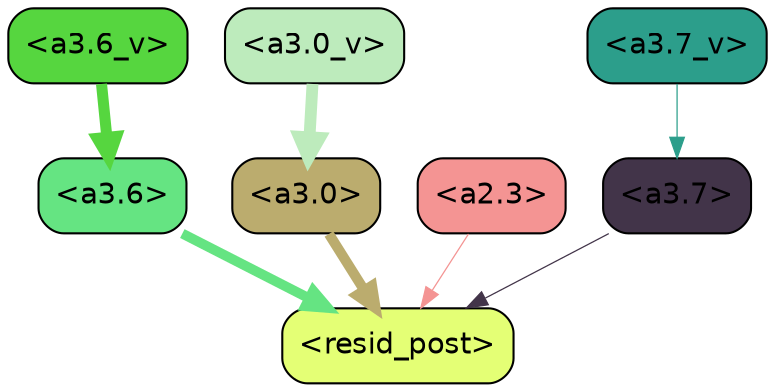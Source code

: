 strict digraph "" {
	graph [bgcolor=transparent,
		layout=dot,
		overlap=false,
		splines=true
	];
	"<a3.7>"	[color=black,
		fillcolor="#423449",
		fontname=Helvetica,
		shape=box,
		style="filled, rounded"];
	"<resid_post>"	[color=black,
		fillcolor="#e4ff75",
		fontname=Helvetica,
		shape=box,
		style="filled, rounded"];
	"<a3.7>" -> "<resid_post>"	[color="#423449",
		penwidth=0.6];
	"<a3.6>"	[color=black,
		fillcolor="#65e482",
		fontname=Helvetica,
		shape=box,
		style="filled, rounded"];
	"<a3.6>" -> "<resid_post>"	[color="#65e482",
		penwidth=4.746312499046326];
	"<a3.0>"	[color=black,
		fillcolor="#bbac6e",
		fontname=Helvetica,
		shape=box,
		style="filled, rounded"];
	"<a3.0>" -> "<resid_post>"	[color="#bbac6e",
		penwidth=4.896343111991882];
	"<a2.3>"	[color=black,
		fillcolor="#f49493",
		fontname=Helvetica,
		shape=box,
		style="filled, rounded"];
	"<a2.3>" -> "<resid_post>"	[color="#f49493",
		penwidth=0.6];
	"<a3.7_v>"	[color=black,
		fillcolor="#2c9e8b",
		fontname=Helvetica,
		shape=box,
		style="filled, rounded"];
	"<a3.7_v>" -> "<a3.7>"	[color="#2c9e8b",
		penwidth=0.6];
	"<a3.6_v>"	[color=black,
		fillcolor="#56d63f",
		fontname=Helvetica,
		shape=box,
		style="filled, rounded"];
	"<a3.6_v>" -> "<a3.6>"	[color="#56d63f",
		penwidth=5.297133803367615];
	"<a3.0_v>"	[color=black,
		fillcolor="#bdebbc",
		fontname=Helvetica,
		shape=box,
		style="filled, rounded"];
	"<a3.0_v>" -> "<a3.0>"	[color="#bdebbc",
		penwidth=5.680712580680847];
}
